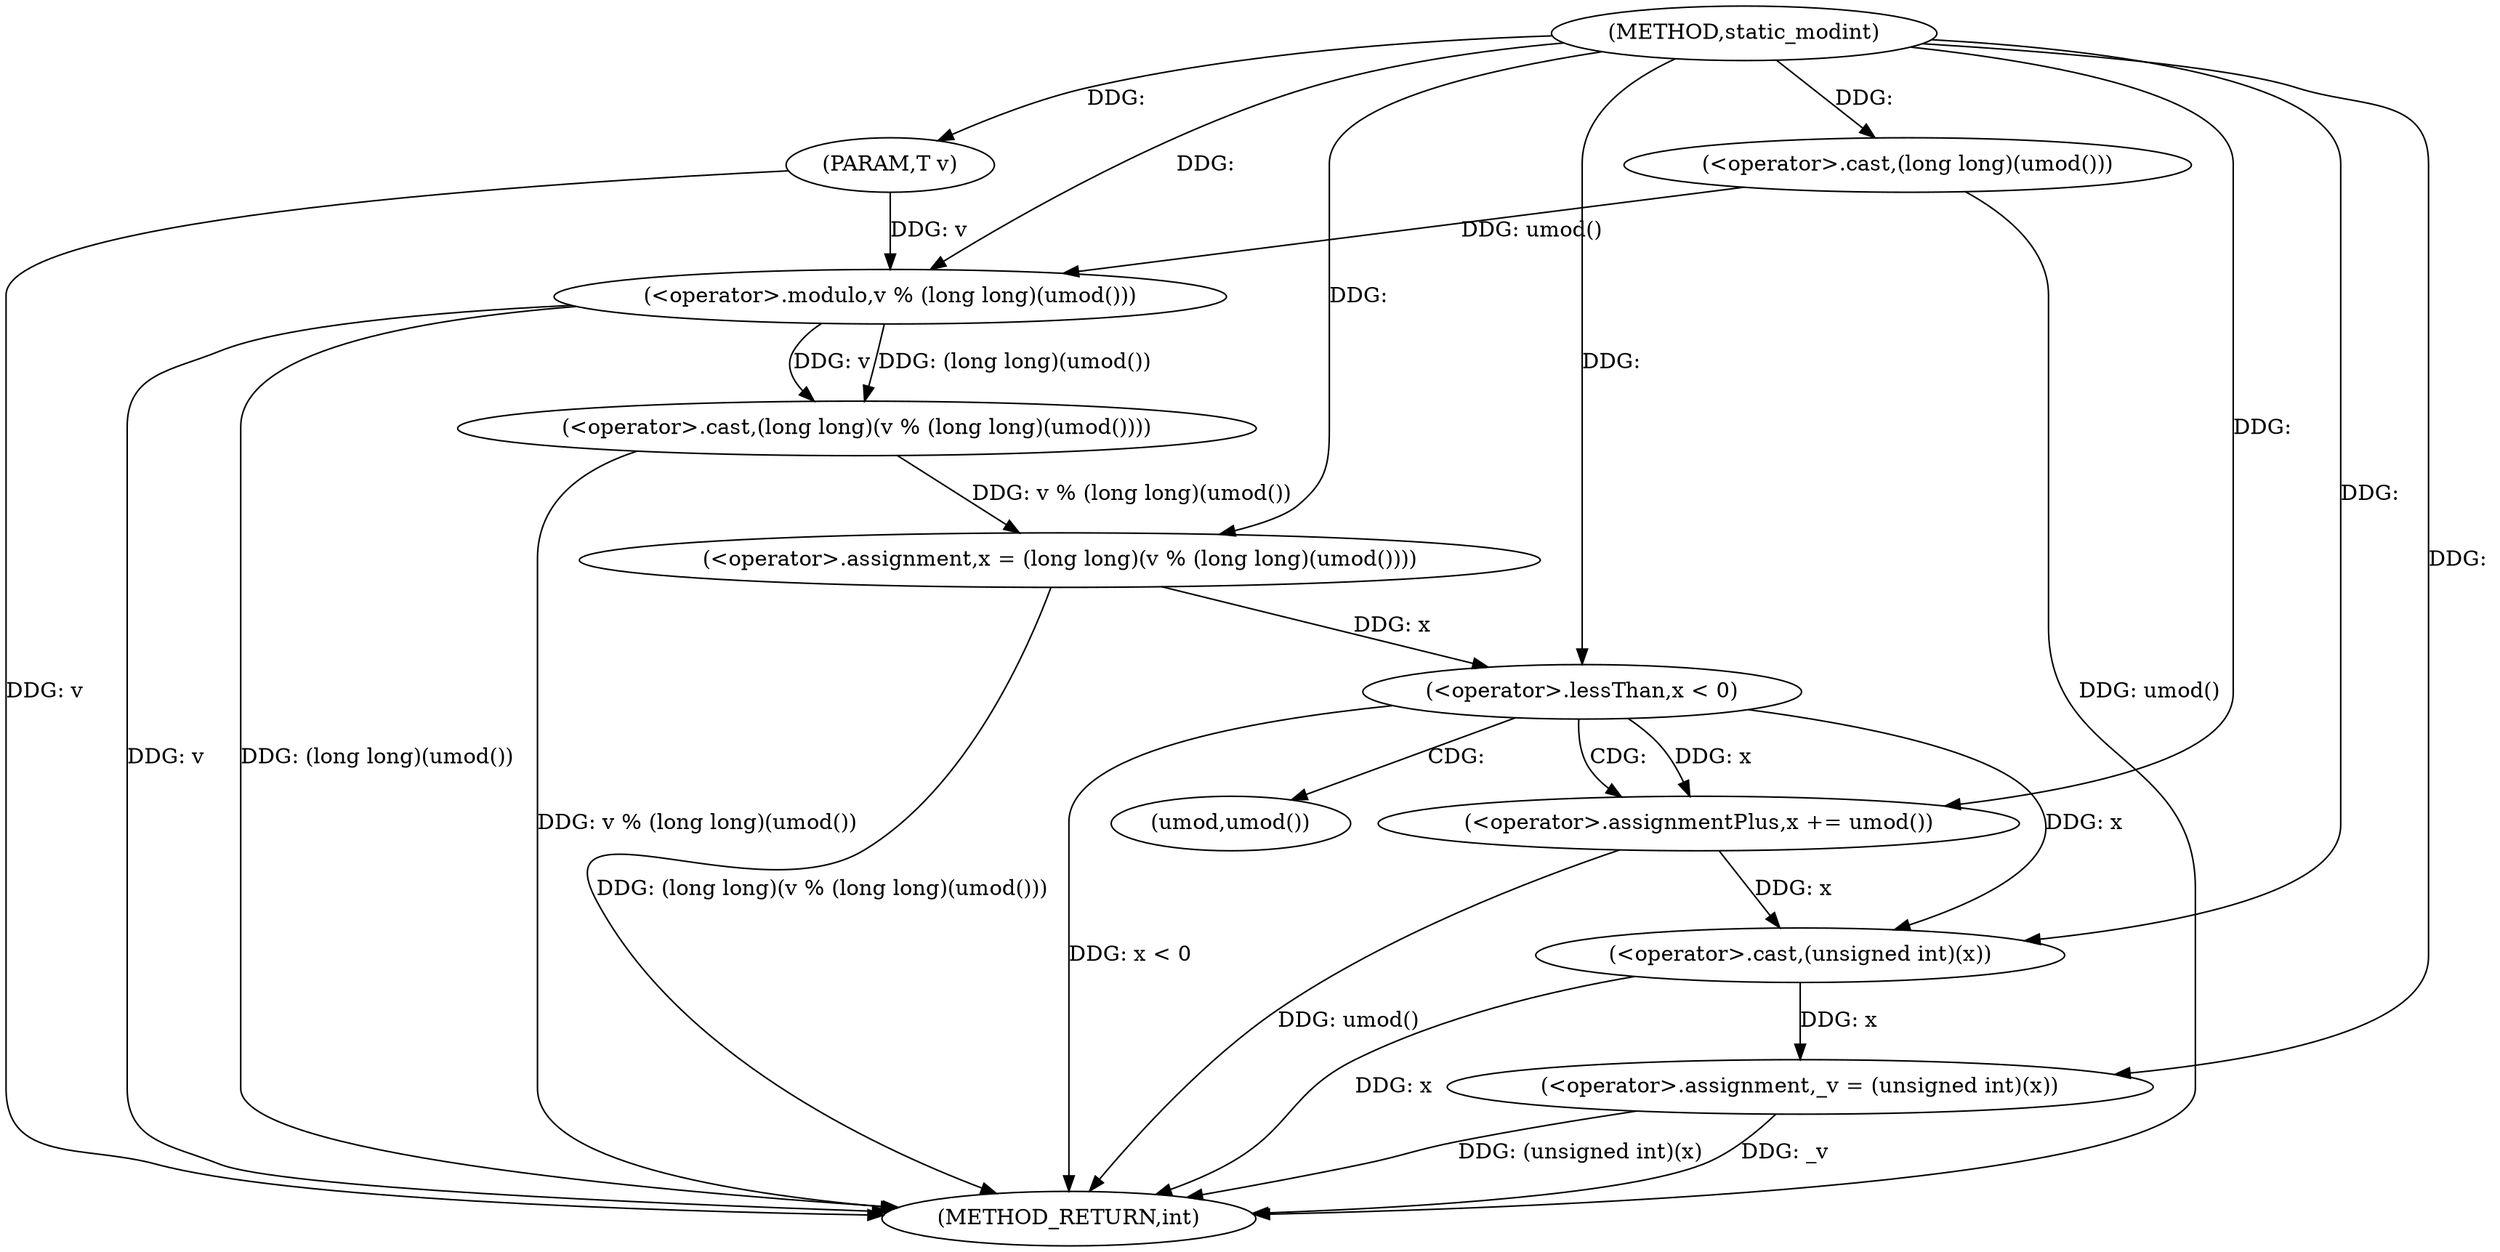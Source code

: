 digraph "static_modint" {  
"1000677" [label = "(METHOD,static_modint)" ]
"1000702" [label = "(METHOD_RETURN,int)" ]
"1000678" [label = "(PARAM,T v)" ]
"1000681" [label = "(<operator>.assignment,x = (long long)(v % (long long)(umod())))" ]
"1000697" [label = "(<operator>.assignment,_v = (unsigned int)(x))" ]
"1000691" [label = "(<operator>.lessThan,x < 0)" ]
"1000694" [label = "(<operator>.assignmentPlus,x += umod())" ]
"1000683" [label = "(<operator>.cast,(long long)(v % (long long)(umod())))" ]
"1000699" [label = "(<operator>.cast,(unsigned int)(x))" ]
"1000685" [label = "(<operator>.modulo,v % (long long)(umod()))" ]
"1000687" [label = "(<operator>.cast,(long long)(umod()))" ]
"1000696" [label = "(umod,umod())" ]
  "1000678" -> "1000702"  [ label = "DDG: v"] 
  "1000685" -> "1000702"  [ label = "DDG: v"] 
  "1000687" -> "1000702"  [ label = "DDG: umod()"] 
  "1000685" -> "1000702"  [ label = "DDG: (long long)(umod())"] 
  "1000683" -> "1000702"  [ label = "DDG: v % (long long)(umod())"] 
  "1000681" -> "1000702"  [ label = "DDG: (long long)(v % (long long)(umod()))"] 
  "1000691" -> "1000702"  [ label = "DDG: x < 0"] 
  "1000694" -> "1000702"  [ label = "DDG: umod()"] 
  "1000699" -> "1000702"  [ label = "DDG: x"] 
  "1000697" -> "1000702"  [ label = "DDG: (unsigned int)(x)"] 
  "1000697" -> "1000702"  [ label = "DDG: _v"] 
  "1000677" -> "1000678"  [ label = "DDG: "] 
  "1000683" -> "1000681"  [ label = "DDG: v % (long long)(umod())"] 
  "1000699" -> "1000697"  [ label = "DDG: x"] 
  "1000677" -> "1000681"  [ label = "DDG: "] 
  "1000677" -> "1000694"  [ label = "DDG: "] 
  "1000677" -> "1000697"  [ label = "DDG: "] 
  "1000685" -> "1000683"  [ label = "DDG: v"] 
  "1000685" -> "1000683"  [ label = "DDG: (long long)(umod())"] 
  "1000681" -> "1000691"  [ label = "DDG: x"] 
  "1000677" -> "1000691"  [ label = "DDG: "] 
  "1000691" -> "1000694"  [ label = "DDG: x"] 
  "1000691" -> "1000699"  [ label = "DDG: x"] 
  "1000694" -> "1000699"  [ label = "DDG: x"] 
  "1000677" -> "1000699"  [ label = "DDG: "] 
  "1000678" -> "1000685"  [ label = "DDG: v"] 
  "1000677" -> "1000685"  [ label = "DDG: "] 
  "1000687" -> "1000685"  [ label = "DDG: umod()"] 
  "1000677" -> "1000687"  [ label = "DDG: "] 
  "1000691" -> "1000694"  [ label = "CDG: "] 
  "1000691" -> "1000696"  [ label = "CDG: "] 
}
